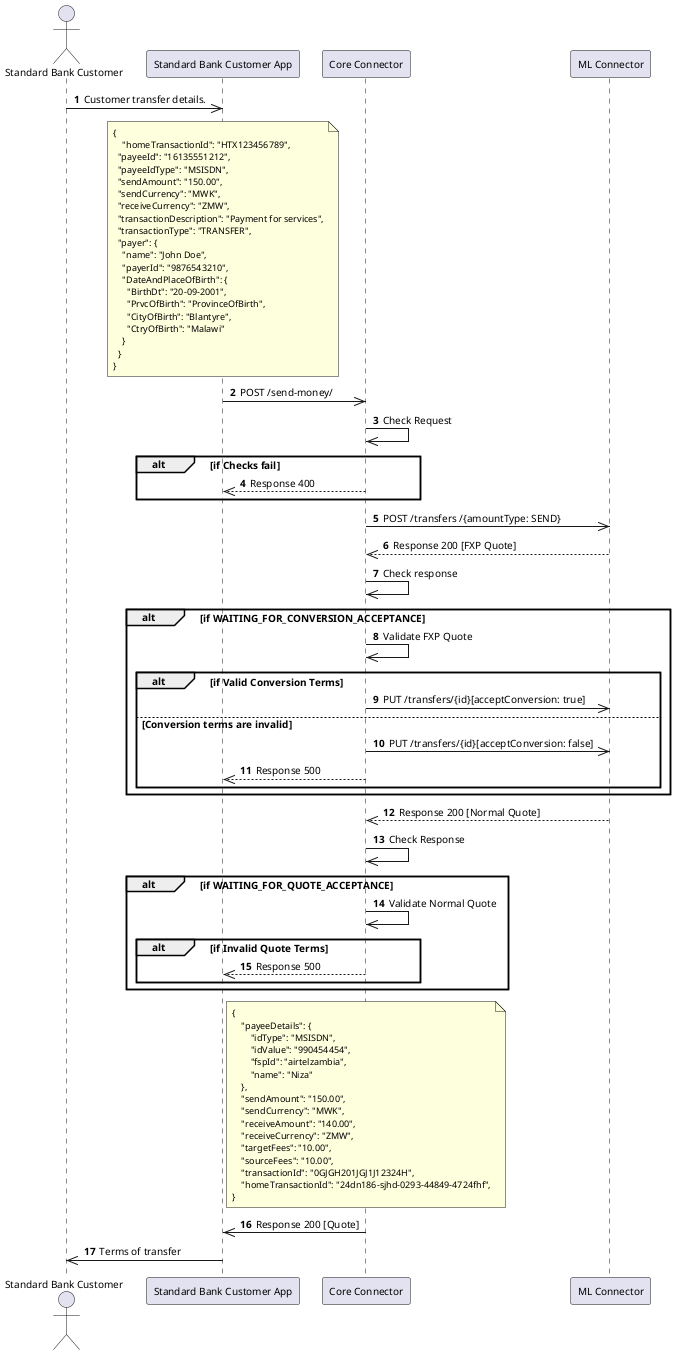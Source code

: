 @startuml name="initiate-transfer"

skinparam defaultFontSize 10
skinparam NoteFontSize 9
skinparam NoteFontName "Courier New"  ' Monospace font
skinparam wrapWidth 50                ' Set the width of the note

autonumber

actor "Standard Bank Customer" as Customer
participant "Standard Bank Customer App" as App
participant "Core Connector" as Core
participant "ML Connector" as ML

Customer ->> App: Customer transfer details.


note over App
{
    "homeTransactionId": "HTX123456789",
  "payeeId": "16135551212",
  "payeeIdType": "MSISDN",
  "sendAmount": "150.00",
  "sendCurrency": "MWK",
  "receiveCurrency": "ZMW",
  "transactionDescription": "Payment for services",
  "transactionType": "TRANSFER",
  "payer": {
    "name": "John Doe",
    "payerId": "9876543210",
    "DateAndPlaceOfBirth": {
      "BirthDt": "20-09-2001",
      "PrvcOfBirth": "ProvinceOfBirth",
      "CityOfBirth": "Blantyre",
      "CtryOfBirth": "Malawi"
    }
  }
}
end note
App ->> Core: POST /send-money/ 


Core ->> Core: Check Request

alt if Checks fail
    Core -->> App: Response 400
end



Core ->> ML: POST /transfers /{amountType: SEND} 
ML -->> Core: Response 200 [FXP Quote]
Core ->> Core: Check response

alt if WAITING_FOR_CONVERSION_ACCEPTANCE
    Core ->> Core: Validate FXP Quote

    alt if Valid Conversion Terms
        Core ->> ML: PUT /transfers/{id}[acceptConversion: true]
    else Conversion terms are invalid
        Core ->> ML: PUT /transfers/{id}[acceptConversion: false]
        Core -->> App: Response 500
    end
end

ML -->> Core: Response 200 [Normal Quote]
Core ->> Core: Check Response

alt if WAITING_FOR_QUOTE_ACCEPTANCE
    Core ->> Core: Validate Normal Quote

    alt if Invalid Quote Terms
        Core -->> App: Response 500
    end
end


note over Core
{
    "payeeDetails": {
        "idType": "MSISDN",
        "idValue": "990454454",
        "fspId": "airtelzambia",
        "name": "Niza"
    },
    "sendAmount": "150.00",
    "sendCurrency": "MWK",
    "receiveAmount": "140.00",
    "receiveCurrency": "ZMW",
    "targetFees": "10.00",
    "sourceFees": "10.00",
    "transactionId": "0GJGH201JGJ1J12324H",
    "homeTransactionId": "24dn186-sjhd-0293-44849-4724fhf",
}
end note
Core ->> App: Response 200 [Quote]

App ->> Customer: Terms of transfer

@enduml
